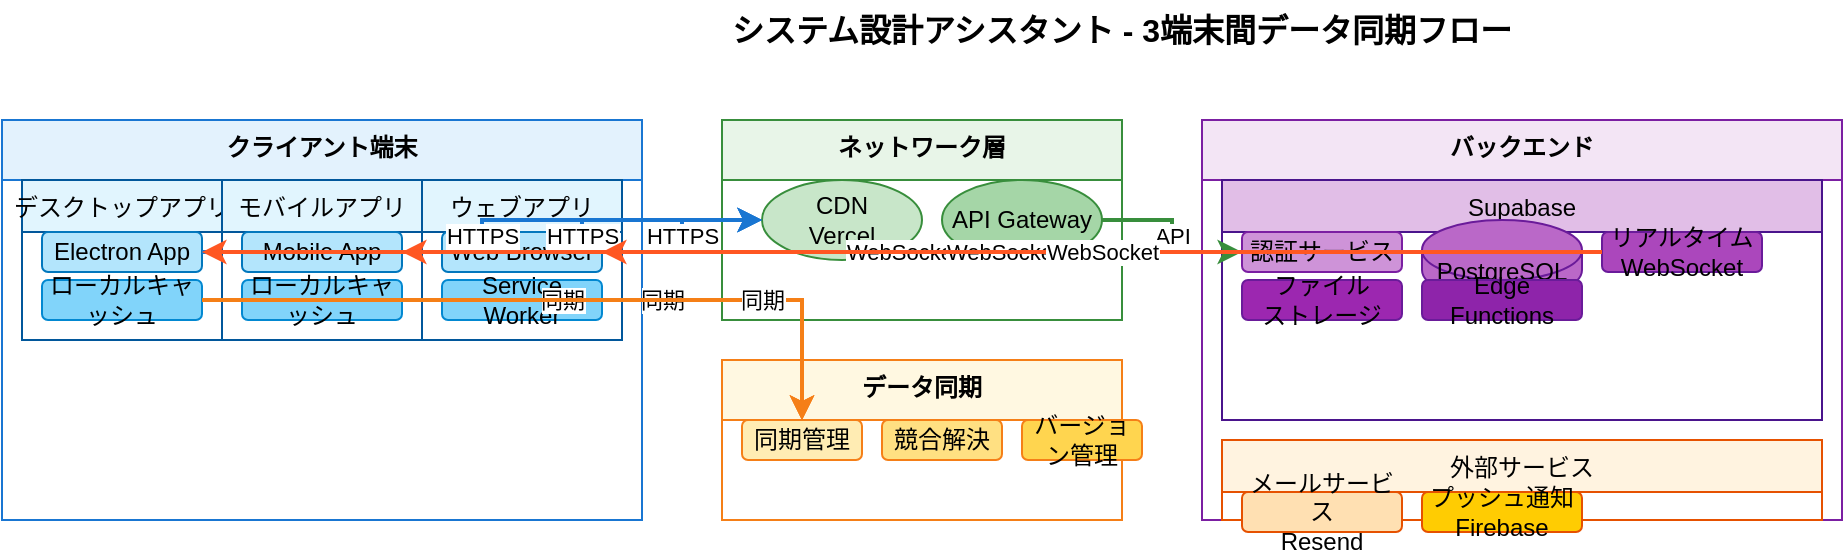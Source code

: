 <?xml version="1.0" encoding="UTF-8"?>
<mxfile version="22.1.16" type="device">
  <diagram name="データフロー図" id="data-flow-diagram">
    <mxGraphModel dx="1422" dy="794" grid="1" gridSize="10" guides="1" tooltips="1" connect="1" arrows="1" fold="1" page="1" pageScale="1" pageWidth="1169" pageHeight="827" math="0" shadow="0">
      <root>
        <mxCell id="0" />
        <mxCell id="1" parent="0" />
        
        <!-- タイトル -->
        <mxCell id="title" value="システム設計アシスタント - 3端末間データ同期フロー" style="text;html=1;strokeColor=none;fillColor=none;align=center;verticalAlign=middle;whiteSpace=wrap;rounded=0;fontSize=16;fontStyle=1;" vertex="1" parent="1">
          <mxGeometry x="400" y="20" width="400" height="30" as="geometry" />
        </mxCell>
        
        <!-- クライアント端末グループ -->
        <mxCell id="client-group" value="クライアント端末" style="swimlane;fontStyle=1;align=center;verticalAlign=top;childLayout=stackLayout;horizontal=1;startSize=30;horizontalStack=0;resizeParent=1;resizeParentMax=0;resizeLast=0;collapsible=1;marginBottom=0;fillColor=#E3F2FD;strokeColor=#1976D2;" vertex="1" parent="1">
          <mxGeometry x="40" y="80" width="320" height="200" as="geometry" />
        </mxCell>
        
        <!-- デスクトップアプリ -->
        <mxCell id="desktop-group" value="デスクトップアプリ" style="swimlane;fontStyle=0;align=center;verticalAlign=top;childLayout=stackLayout;horizontal=1;startSize=26;horizontalStack=0;resizeParent=1;resizeParentMax=0;resizeLast=0;collapsible=0;marginBottom=0;fillColor=#E1F5FE;strokeColor=#01579B;" vertex="1" parent="client-group">
          <mxGeometry x="10" y="30" width="100" height="80" as="geometry" />
        </mxCell>
        <mxCell id="electron-app" value="Electron App" style="rounded=1;whiteSpace=wrap;html=1;fillColor=#B3E5FC;strokeColor=#0277BD;" vertex="1" parent="desktop-group">
          <mxGeometry x="10" y="26" width="80" height="20" as="geometry" />
        </mxCell>
        <mxCell id="desktop-cache" value="ローカルキャッシュ" style="rounded=1;whiteSpace=wrap;html=1;fillColor=#81D4FA;strokeColor=#0288D1;" vertex="1" parent="desktop-group">
          <mxGeometry x="10" y="50" width="80" height="20" as="geometry" />
        </mxCell>
        
        <!-- モバイルアプリ -->
        <mxCell id="mobile-group" value="モバイルアプリ" style="swimlane;fontStyle=0;align=center;verticalAlign=top;childLayout=stackLayout;horizontal=1;startSize=26;horizontalStack=0;resizeParent=1;resizeParentMax=0;resizeLast=0;collapsible=0;marginBottom=0;fillColor=#E1F5FE;strokeColor=#01579B;" vertex="1" parent="client-group">
          <mxGeometry x="110" y="30" width="100" height="80" as="geometry" />
        </mxCell>
        <mxCell id="mobile-app" value="Mobile App" style="rounded=1;whiteSpace=wrap;html=1;fillColor=#B3E5FC;strokeColor=#0277BD;" vertex="1" parent="mobile-group">
          <mxGeometry x="10" y="26" width="80" height="20" as="geometry" />
        </mxCell>
        <mxCell id="mobile-cache" value="ローカルキャッシュ" style="rounded=1;whiteSpace=wrap;html=1;fillColor=#81D4FA;strokeColor=#0288D1;" vertex="1" parent="mobile-group">
          <mxGeometry x="10" y="50" width="80" height="20" as="geometry" />
        </mxCell>
        
        <!-- ウェブアプリ -->
        <mxCell id="web-group" value="ウェブアプリ" style="swimlane;fontStyle=0;align=center;verticalAlign=top;childLayout=stackLayout;horizontal=1;startSize=26;horizontalStack=0;resizeParent=1;resizeParentMax=0;resizeLast=0;collapsible=0;marginBottom=0;fillColor=#E1F5FE;strokeColor=#01579B;" vertex="1" parent="client-group">
          <mxGeometry x="210" y="30" width="100" height="80" as="geometry" />
        </mxCell>
        <mxCell id="web-browser" value="Web Browser" style="rounded=1;whiteSpace=wrap;html=1;fillColor=#B3E5FC;strokeColor=#0277BD;" vertex="1" parent="web-group">
          <mxGeometry x="10" y="26" width="80" height="20" as="geometry" />
        </mxCell>
        <mxCell id="service-worker" value="Service Worker" style="rounded=1;whiteSpace=wrap;html=1;fillColor=#81D4FA;strokeColor=#0288D1;" vertex="1" parent="web-group">
          <mxGeometry x="10" y="50" width="80" height="20" as="geometry" />
        </mxCell>
        
        <!-- ネットワーク層 -->
        <mxCell id="network-group" value="ネットワーク層" style="swimlane;fontStyle=1;align=center;verticalAlign=top;childLayout=stackLayout;horizontal=1;startSize=30;horizontalStack=0;resizeParent=1;resizeParentMax=0;resizeLast=0;collapsible=1;marginBottom=0;fillColor=#E8F5E8;strokeColor=#388E3C;" vertex="1" parent="1">
          <mxGeometry x="400" y="80" width="200" height="100" as="geometry" />
        </mxCell>
        <mxCell id="cdn" value="CDN&#xa;Vercel" style="ellipse;whiteSpace=wrap;html=1;fillColor=#C8E6C9;strokeColor=#388E3C;" vertex="1" parent="network-group">
          <mxGeometry x="20" y="30" width="80" height="40" as="geometry" />
        </mxCell>
        <mxCell id="api-gateway" value="API Gateway" style="ellipse;whiteSpace=wrap;html=1;fillColor=#A5D6A7;strokeColor=#388E3C;" vertex="1" parent="network-group">
          <mxGeometry x="110" y="30" width="80" height="40" as="geometry" />
        </mxCell>
        
        <!-- バックエンド -->
        <mxCell id="backend-group" value="バックエンド" style="swimlane;fontStyle=1;align=center;verticalAlign=top;childLayout=stackLayout;horizontal=1;startSize=30;horizontalStack=0;resizeParent=1;resizeParentMax=0;resizeLast=0;collapsible=1;marginBottom=0;fillColor=#F3E5F5;strokeColor=#7B1FA2;" vertex="1" parent="1">
          <mxGeometry x="640" y="80" width="320" height="200" as="geometry" />
        </mxCell>
        
        <!-- Supabase -->
        <mxCell id="supabase-group" value="Supabase" style="swimlane;fontStyle=0;align=center;verticalAlign=top;childLayout=stackLayout;horizontal=1;startSize=26;horizontalStack=0;resizeParent=1;resizeParentMax=0;resizeLast=0;collapsible=0;marginBottom=0;fillColor=#E1BEE7;strokeColor=#4A148C;" vertex="1" parent="backend-group">
          <mxGeometry x="10" y="30" width="300" height="120" as="geometry" />
        </mxCell>
        <mxCell id="auth" value="認証サービス" style="rounded=1;whiteSpace=wrap;html=1;fillColor=#CE93D8;strokeColor=#7B1FA2;" vertex="1" parent="supabase-group">
          <mxGeometry x="10" y="26" width="80" height="20" as="geometry" />
        </mxCell>
        <mxCell id="database" value="PostgreSQL&#xa;データベース" style="shape=cylinder3;whiteSpace=wrap;html=1;boundedLbl=1;backgroundOutline=1;size=15;fillColor=#BA68C8;strokeColor=#6A1B9A;" vertex="1" parent="supabase-group">
          <mxGeometry x="100" y="20" width="80" height="40" as="geometry" />
        </mxCell>
        <mxCell id="realtime" value="リアルタイム&#xa;WebSocket" style="rounded=1;whiteSpace=wrap;html=1;fillColor=#AB47BC;strokeColor=#6A1B9A;" vertex="1" parent="supabase-group">
          <mxGeometry x="190" y="26" width="80" height="20" as="geometry" />
        </mxCell>
        <mxCell id="storage" value="ファイル&#xa;ストレージ" style="rounded=1;whiteSpace=wrap;html=1;fillColor=#9C27B0;strokeColor=#6A1B9A;" vertex="1" parent="supabase-group">
          <mxGeometry x="10" y="50" width="80" height="20" as="geometry" />
        </mxCell>
        <mxCell id="functions" value="Edge Functions" style="rounded=1;whiteSpace=wrap;html=1;fillColor=#8E24AA;strokeColor=#6A1B9A;" vertex="1" parent="supabase-group">
          <mxGeometry x="100" y="50" width="80" height="20" as="geometry" />
        </mxCell>
        
        <!-- 外部サービス -->
        <mxCell id="external-group" value="外部サービス" style="swimlane;fontStyle=0;align=center;verticalAlign=top;childLayout=stackLayout;horizontal=1;startSize=26;horizontalStack=0;resizeParent=1;resizeParentMax=0;resizeLast=0;collapsible=0;marginBottom=0;fillColor=#FFF3E0;strokeColor=#E65100;" vertex="1" parent="backend-group">
          <mxGeometry x="10" y="160" width="300" height="40" as="geometry" />
        </mxCell>
        <mxCell id="email" value="メールサービス&#xa;Resend" style="rounded=1;whiteSpace=wrap;html=1;fillColor=#FFE0B2;strokeColor=#E65100;" vertex="1" parent="external-group">
          <mxGeometry x="10" y="26" width="80" height="20" as="geometry" />
        </mxCell>
        <mxCell id="notification" value="プッシュ通知&#xa;Firebase" style="rounded=1;whiteSpace=wrap;html=1;fillColor=#FFCC02;strokeColor=#E65100;" vertex="1" parent="external-group">
          <mxGeometry x="100" y="26" width="80" height="20" as="geometry" />
        </mxCell>
        
        <!-- データ同期 -->
        <mxCell id="sync-group" value="データ同期" style="swimlane;fontStyle=1;align=center;verticalAlign=top;childLayout=stackLayout;horizontal=1;startSize=30;horizontalStack=0;resizeParent=1;resizeParentMax=0;resizeLast=0;collapsible=1;marginBottom=0;fillColor=#FFF8E1;strokeColor=#F57F17;" vertex="1" parent="1">
          <mxGeometry x="400" y="200" width="200" height="80" as="geometry" />
        </mxCell>
        <mxCell id="sync" value="同期管理" style="rounded=1;whiteSpace=wrap;html=1;fillColor=#FFECB3;strokeColor=#F57F17;" vertex="1" parent="sync-group">
          <mxGeometry x="10" y="30" width="60" height="20" as="geometry" />
        </mxCell>
        <mxCell id="conflict" value="競合解決" style="rounded=1;whiteSpace=wrap;html=1;fillColor=#FFE082;strokeColor=#F57F17;" vertex="1" parent="sync-group">
          <mxGeometry x="80" y="30" width="60" height="20" as="geometry" />
        </mxCell>
        <mxCell id="version" value="バージョン管理" style="rounded=1;whiteSpace=wrap;html=1;fillColor=#FFD54F;strokeColor=#F57F17;" vertex="1" parent="sync-group">
          <mxGeometry x="150" y="30" width="60" height="20" as="geometry" />
        </mxCell>
        
        <!-- 接続線 -->
        <!-- クライアントからネットワーク -->
        <mxCell id="edge1" value="HTTPS" style="edgeStyle=orthogonalEdgeStyle;rounded=0;orthogonalLoop=1;jettySize=auto;html=1;strokeColor=#1976D2;strokeWidth=2;" edge="1" parent="1" source="electron-app" target="cdn">
          <mxGeometry relative="1" as="geometry" />
        </mxCell>
        <mxCell id="edge2" value="HTTPS" style="edgeStyle=orthogonalEdgeStyle;rounded=0;orthogonalLoop=1;jettySize=auto;html=1;strokeColor=#1976D2;strokeWidth=2;" edge="1" parent="1" source="mobile-app" target="cdn">
          <mxGeometry relative="1" as="geometry" />
        </mxCell>
        <mxCell id="edge3" value="HTTPS" style="edgeStyle=orthogonalEdgeStyle;rounded=0;orthogonalLoop=1;jettySize=auto;html=1;strokeColor=#1976D2;strokeWidth=2;" edge="1" parent="1" source="web-browser" target="cdn">
          <mxGeometry relative="1" as="geometry" />
        </mxCell>
        
        <!-- ネットワークからバックエンド -->
        <mxCell id="edge4" value="API" style="edgeStyle=orthogonalEdgeStyle;rounded=0;orthogonalLoop=1;jettySize=auto;html=1;strokeColor=#388E3C;strokeWidth=2;" edge="1" parent="1" source="api-gateway" target="auth">
          <mxGeometry relative="1" as="geometry" />
        </mxCell>
        
        <!-- リアルタイム接続 -->
        <mxCell id="edge5" value="WebSocket" style="edgeStyle=orthogonalEdgeStyle;rounded=0;orthogonalLoop=1;jettySize=auto;html=1;strokeColor=#FF5722;strokeWidth=2;" edge="1" parent="1" source="realtime" target="electron-app">
          <mxGeometry relative="1" as="geometry" />
        </mxCell>
        <mxCell id="edge6" value="WebSocket" style="edgeStyle=orthogonalEdgeStyle;rounded=0;orthogonalLoop=1;jettySize=auto;html=1;strokeColor=#FF5722;strokeWidth=2;" edge="1" parent="1" source="realtime" target="mobile-app">
          <mxGeometry relative="1" as="geometry" />
        </mxCell>
        <mxCell id="edge7" value="WebSocket" style="edgeStyle=orthogonalEdgeStyle;rounded=0;orthogonalLoop=1;jettySize=auto;html=1;strokeColor=#FF5722;strokeWidth=2;" edge="1" parent="1" source="realtime" target="web-browser">
          <mxGeometry relative="1" as="geometry" />
        </mxCell>
        
        <!-- データ同期 -->
        <mxCell id="edge8" value="同期" style="edgeStyle=orthogonalEdgeStyle;rounded=0;orthogonalLoop=1;jettySize=auto;html=1;strokeColor=#F57F17;strokeWidth=2;" edge="1" parent="1" source="desktop-cache" target="sync">
          <mxGeometry relative="1" as="geometry" />
        </mxCell>
        <mxCell id="edge9" value="同期" style="edgeStyle=orthogonalEdgeStyle;rounded=0;orthogonalLoop=1;jettySize=auto;html=1;strokeColor=#F57F17;strokeWidth=2;" edge="1" parent="1" source="mobile-cache" target="sync">
          <mxGeometry relative="1" as="geometry" />
        </mxCell>
        <mxCell id="edge10" value="同期" style="edgeStyle=orthogonalEdgeStyle;rounded=0;orthogonalLoop=1;jettySize=auto;html=1;strokeColor=#F57F17;strokeWidth=2;" edge="1" parent="1" source="service-worker" target="sync">
          <mxGeometry relative="1" as="geometry" />
        </mxCell>
        
      </root>
    </mxGraphModel>
  </diagram>
</mxfile> 